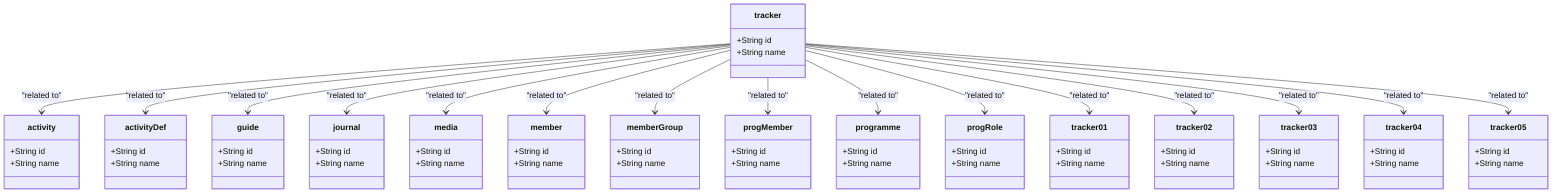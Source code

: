 classDiagram
    class tracker {
        +String id
        +String name
    }
    class activity {
        +String id
        +String name
    }
    class activityDef {
        +String id
        +String name
    }
    class guide {
        +String id
        +String name
    }
    class journal {
        +String id
        +String name
    }
    class media {
        +String id
        +String name
    }
    class member {
        +String id
        +String name
    }
    class memberGroup {
        +String id
        +String name
    }
    class progMember {
        +String id
        +String name
    }
    class programme {
        +String id
        +String name
    }
    class progRole {
        +String id
        +String name
    }
    class tracker01 {
        +String id
        +String name
    }
    class tracker02 {
        +String id
        +String name
    }
    class tracker03 {
        +String id
        +String name
    }
    class tracker04 {
        +String id
        +String name
    }
    class tracker05 {
        +String id
        +String name
    }

    %% Relationships
    tracker --> activity : "related to"
    tracker --> activityDef : "related to"
    tracker --> guide : "related to"
    tracker --> journal : "related to"
    tracker --> media : "related to"
    tracker --> member : "related to"
    tracker --> memberGroup : "related to"
    tracker --> progMember : "related to"
    tracker --> programme : "related to"
    tracker --> progRole : "related to"
    tracker --> tracker01 : "related to"
    tracker --> tracker02 : "related to"
    tracker --> tracker03 : "related to"
    tracker --> tracker04 : "related to"
    tracker --> tracker05 : "related to"